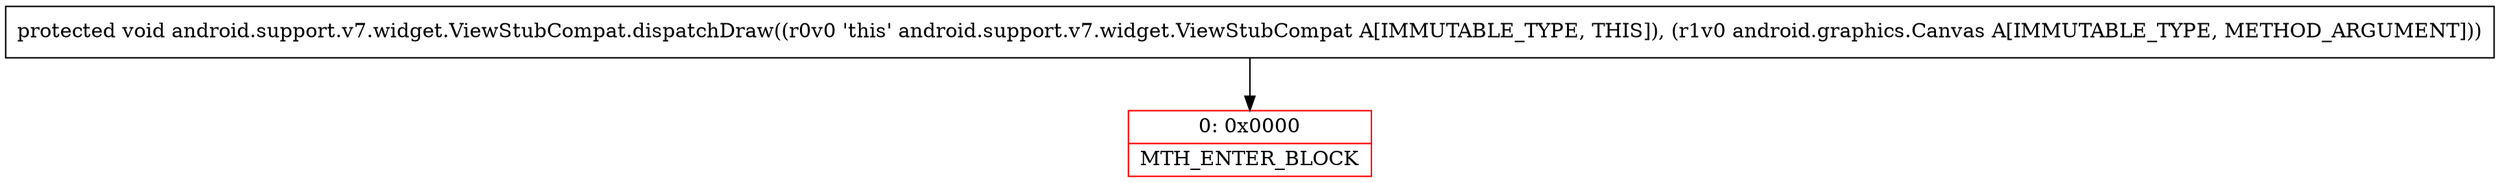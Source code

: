 digraph "CFG forandroid.support.v7.widget.ViewStubCompat.dispatchDraw(Landroid\/graphics\/Canvas;)V" {
subgraph cluster_Region_346720548 {
label = "R(0)";
node [shape=record,color=blue];
}
Node_0 [shape=record,color=red,label="{0\:\ 0x0000|MTH_ENTER_BLOCK\l}"];
MethodNode[shape=record,label="{protected void android.support.v7.widget.ViewStubCompat.dispatchDraw((r0v0 'this' android.support.v7.widget.ViewStubCompat A[IMMUTABLE_TYPE, THIS]), (r1v0 android.graphics.Canvas A[IMMUTABLE_TYPE, METHOD_ARGUMENT])) }"];
MethodNode -> Node_0;
}

